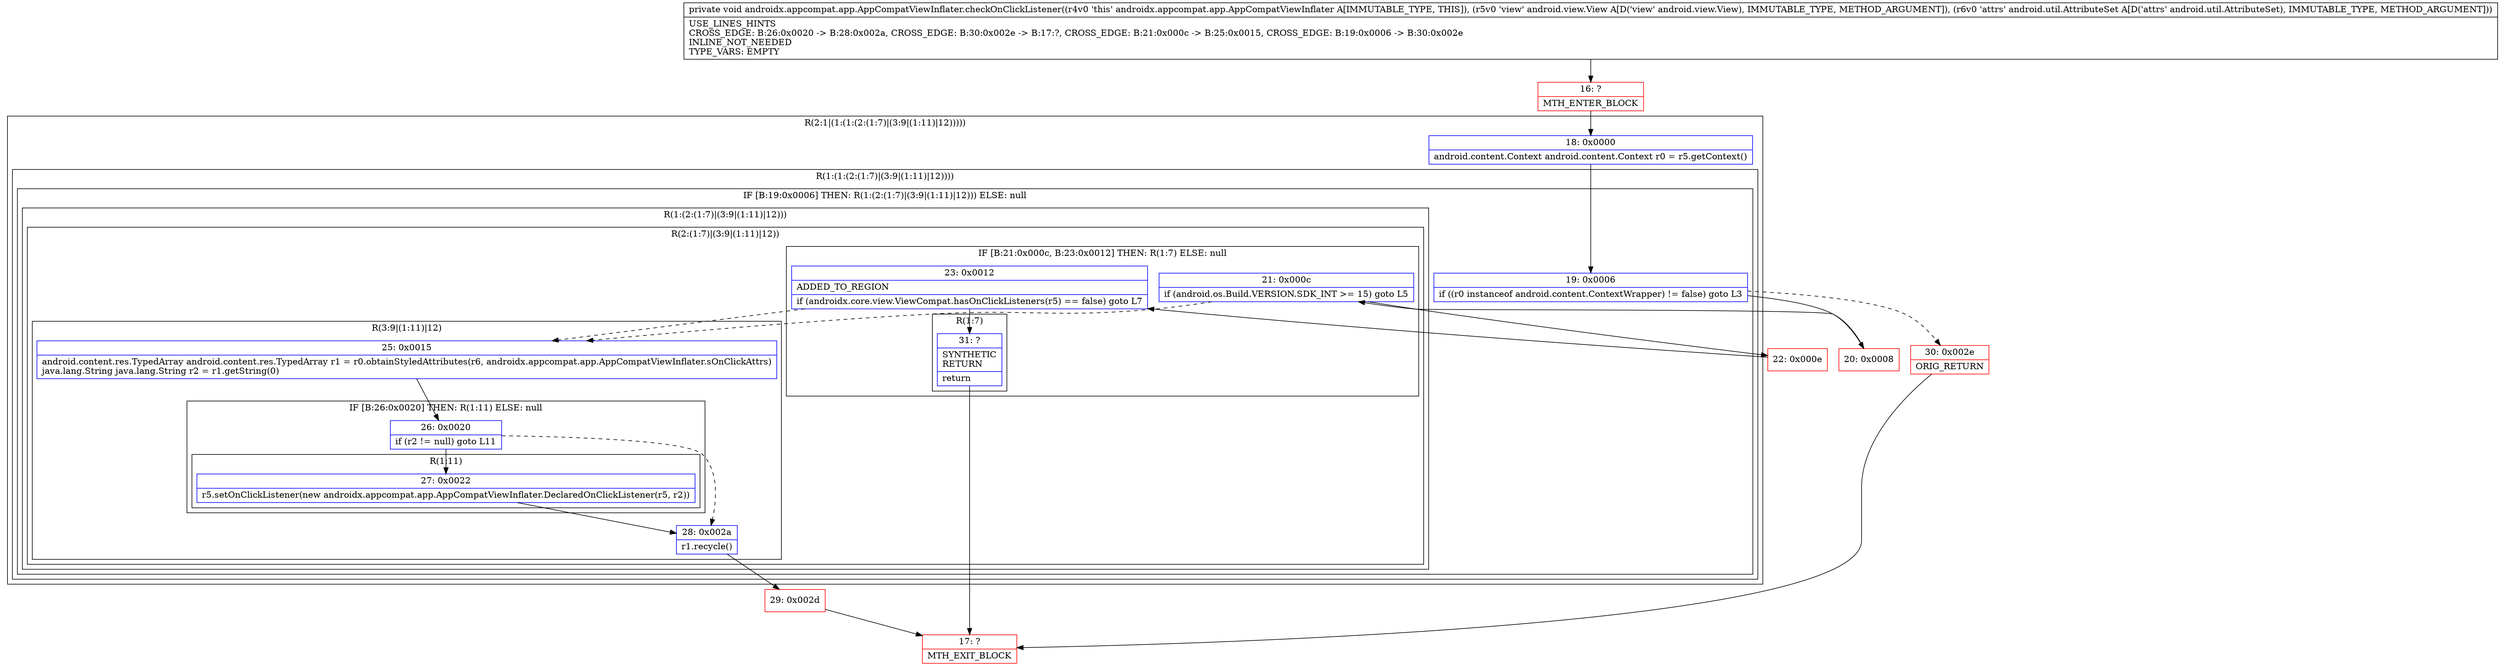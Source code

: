 digraph "CFG forandroidx.appcompat.app.AppCompatViewInflater.checkOnClickListener(Landroid\/view\/View;Landroid\/util\/AttributeSet;)V" {
subgraph cluster_Region_556512327 {
label = "R(2:1|(1:(1:(2:(1:7)|(3:9|(1:11)|12)))))";
node [shape=record,color=blue];
Node_18 [shape=record,label="{18\:\ 0x0000|android.content.Context android.content.Context r0 = r5.getContext()\l}"];
subgraph cluster_Region_1967684533 {
label = "R(1:(1:(2:(1:7)|(3:9|(1:11)|12))))";
node [shape=record,color=blue];
subgraph cluster_IfRegion_189045222 {
label = "IF [B:19:0x0006] THEN: R(1:(2:(1:7)|(3:9|(1:11)|12))) ELSE: null";
node [shape=record,color=blue];
Node_19 [shape=record,label="{19\:\ 0x0006|if ((r0 instanceof android.content.ContextWrapper) != false) goto L3\l}"];
subgraph cluster_Region_1526425282 {
label = "R(1:(2:(1:7)|(3:9|(1:11)|12)))";
node [shape=record,color=blue];
subgraph cluster_Region_1786059762 {
label = "R(2:(1:7)|(3:9|(1:11)|12))";
node [shape=record,color=blue];
subgraph cluster_IfRegion_792718709 {
label = "IF [B:21:0x000c, B:23:0x0012] THEN: R(1:7) ELSE: null";
node [shape=record,color=blue];
Node_21 [shape=record,label="{21\:\ 0x000c|if (android.os.Build.VERSION.SDK_INT \>= 15) goto L5\l}"];
Node_23 [shape=record,label="{23\:\ 0x0012|ADDED_TO_REGION\l|if (androidx.core.view.ViewCompat.hasOnClickListeners(r5) == false) goto L7\l}"];
subgraph cluster_Region_429698804 {
label = "R(1:7)";
node [shape=record,color=blue];
Node_31 [shape=record,label="{31\:\ ?|SYNTHETIC\lRETURN\l|return\l}"];
}
}
subgraph cluster_Region_593513885 {
label = "R(3:9|(1:11)|12)";
node [shape=record,color=blue];
Node_25 [shape=record,label="{25\:\ 0x0015|android.content.res.TypedArray android.content.res.TypedArray r1 = r0.obtainStyledAttributes(r6, androidx.appcompat.app.AppCompatViewInflater.sOnClickAttrs)\ljava.lang.String java.lang.String r2 = r1.getString(0)\l}"];
subgraph cluster_IfRegion_864809457 {
label = "IF [B:26:0x0020] THEN: R(1:11) ELSE: null";
node [shape=record,color=blue];
Node_26 [shape=record,label="{26\:\ 0x0020|if (r2 != null) goto L11\l}"];
subgraph cluster_Region_1342108235 {
label = "R(1:11)";
node [shape=record,color=blue];
Node_27 [shape=record,label="{27\:\ 0x0022|r5.setOnClickListener(new androidx.appcompat.app.AppCompatViewInflater.DeclaredOnClickListener(r5, r2))\l}"];
}
}
Node_28 [shape=record,label="{28\:\ 0x002a|r1.recycle()\l}"];
}
}
}
}
}
}
Node_16 [shape=record,color=red,label="{16\:\ ?|MTH_ENTER_BLOCK\l}"];
Node_20 [shape=record,color=red,label="{20\:\ 0x0008}"];
Node_22 [shape=record,color=red,label="{22\:\ 0x000e}"];
Node_17 [shape=record,color=red,label="{17\:\ ?|MTH_EXIT_BLOCK\l}"];
Node_29 [shape=record,color=red,label="{29\:\ 0x002d}"];
Node_30 [shape=record,color=red,label="{30\:\ 0x002e|ORIG_RETURN\l}"];
MethodNode[shape=record,label="{private void androidx.appcompat.app.AppCompatViewInflater.checkOnClickListener((r4v0 'this' androidx.appcompat.app.AppCompatViewInflater A[IMMUTABLE_TYPE, THIS]), (r5v0 'view' android.view.View A[D('view' android.view.View), IMMUTABLE_TYPE, METHOD_ARGUMENT]), (r6v0 'attrs' android.util.AttributeSet A[D('attrs' android.util.AttributeSet), IMMUTABLE_TYPE, METHOD_ARGUMENT]))  | USE_LINES_HINTS\lCROSS_EDGE: B:26:0x0020 \-\> B:28:0x002a, CROSS_EDGE: B:30:0x002e \-\> B:17:?, CROSS_EDGE: B:21:0x000c \-\> B:25:0x0015, CROSS_EDGE: B:19:0x0006 \-\> B:30:0x002e\lINLINE_NOT_NEEDED\lTYPE_VARS: EMPTY\l}"];
MethodNode -> Node_16;Node_18 -> Node_19;
Node_19 -> Node_20;
Node_19 -> Node_30[style=dashed];
Node_21 -> Node_22;
Node_21 -> Node_25[style=dashed];
Node_23 -> Node_25[style=dashed];
Node_23 -> Node_31;
Node_31 -> Node_17;
Node_25 -> Node_26;
Node_26 -> Node_27;
Node_26 -> Node_28[style=dashed];
Node_27 -> Node_28;
Node_28 -> Node_29;
Node_16 -> Node_18;
Node_20 -> Node_21;
Node_22 -> Node_23;
Node_29 -> Node_17;
Node_30 -> Node_17;
}

